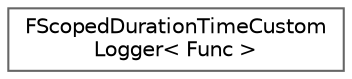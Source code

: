 digraph "Graphical Class Hierarchy"
{
 // INTERACTIVE_SVG=YES
 // LATEX_PDF_SIZE
  bgcolor="transparent";
  edge [fontname=Helvetica,fontsize=10,labelfontname=Helvetica,labelfontsize=10];
  node [fontname=Helvetica,fontsize=10,shape=box,height=0.2,width=0.4];
  rankdir="LR";
  Node0 [id="Node000000",label="FScopedDurationTimeCustom\lLogger\< Func \>",height=0.2,width=0.4,color="grey40", fillcolor="white", style="filled",URL="$da/dc0/classFScopedDurationTimeCustomLogger.html",tooltip="Utility class for logging the duration of a scoped action (the user doesn't have to call Start() and ..."];
}

